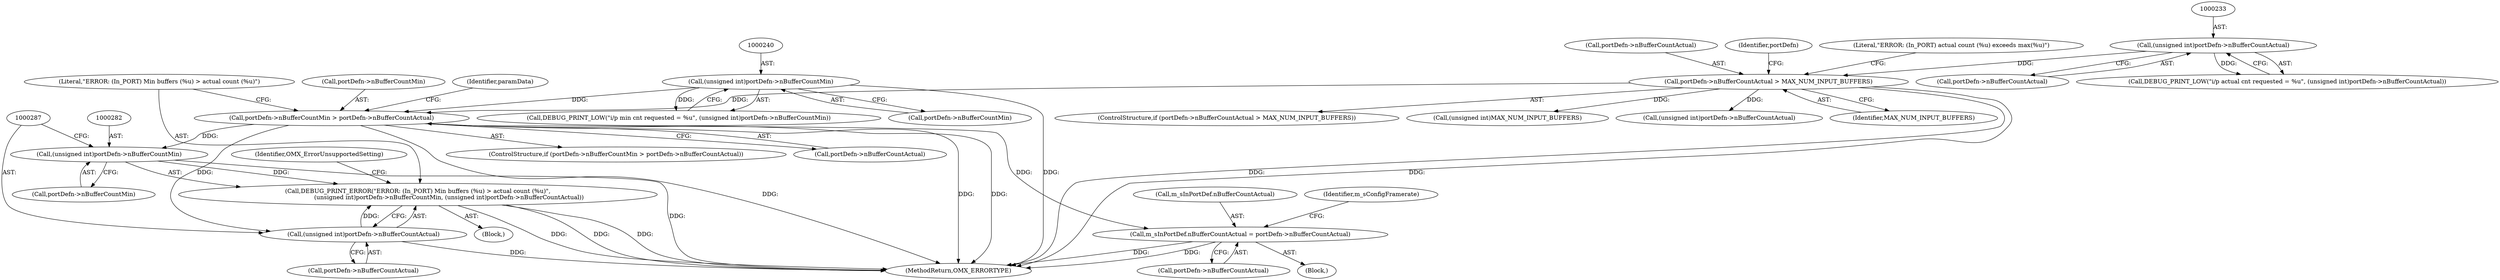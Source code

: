 digraph "0_Android_89913d7df36dbeb458ce165856bd6505a2ec647d_2@pointer" {
"1000271" [label="(Call,portDefn->nBufferCountMin > portDefn->nBufferCountActual)"];
"1000239" [label="(Call,(unsigned int)portDefn->nBufferCountMin)"];
"1000252" [label="(Call,portDefn->nBufferCountActual > MAX_NUM_INPUT_BUFFERS)"];
"1000232" [label="(Call,(unsigned int)portDefn->nBufferCountActual)"];
"1000281" [label="(Call,(unsigned int)portDefn->nBufferCountMin)"];
"1000279" [label="(Call,DEBUG_PRINT_ERROR(\"ERROR: (In_PORT) Min buffers (%u) > actual count (%u)\",\n                                 (unsigned int)portDefn->nBufferCountMin, (unsigned int)portDefn->nBufferCountActual))"];
"1000286" [label="(Call,(unsigned int)portDefn->nBufferCountActual)"];
"1000409" [label="(Call,m_sInPortDef.nBufferCountActual = portDefn->nBufferCountActual)"];
"1000251" [label="(ControlStructure,if (portDefn->nBufferCountActual > MAX_NUM_INPUT_BUFFERS))"];
"1000270" [label="(ControlStructure,if (portDefn->nBufferCountMin > portDefn->nBufferCountActual))"];
"1000271" [label="(Call,portDefn->nBufferCountMin > portDefn->nBufferCountActual)"];
"1000237" [label="(Call,DEBUG_PRINT_LOW(\"i/p min cnt requested = %u\", (unsigned int)portDefn->nBufferCountMin))"];
"1000273" [label="(Identifier,portDefn)"];
"1000265" [label="(Call,(unsigned int)MAX_NUM_INPUT_BUFFERS)"];
"1000260" [label="(Call,(unsigned int)portDefn->nBufferCountActual)"];
"1000278" [label="(Block,)"];
"1000279" [label="(Call,DEBUG_PRINT_ERROR(\"ERROR: (In_PORT) Min buffers (%u) > actual count (%u)\",\n                                 (unsigned int)portDefn->nBufferCountMin, (unsigned int)portDefn->nBufferCountActual))"];
"1000288" [label="(Call,portDefn->nBufferCountActual)"];
"1000283" [label="(Call,portDefn->nBufferCountMin)"];
"1000296" [label="(Identifier,paramData)"];
"1000230" [label="(Call,DEBUG_PRINT_LOW(\"i/p actual cnt requested = %u\", (unsigned int)portDefn->nBufferCountActual))"];
"1000413" [label="(Call,portDefn->nBufferCountActual)"];
"1000409" [label="(Call,m_sInPortDef.nBufferCountActual = portDefn->nBufferCountActual)"];
"1000256" [label="(Identifier,MAX_NUM_INPUT_BUFFERS)"];
"1000275" [label="(Call,portDefn->nBufferCountActual)"];
"1000286" [label="(Call,(unsigned int)portDefn->nBufferCountActual)"];
"1000272" [label="(Call,portDefn->nBufferCountMin)"];
"1000259" [label="(Literal,\"ERROR: (In_PORT) actual count (%u) exceeds max(%u)\")"];
"1000280" [label="(Literal,\"ERROR: (In_PORT) Min buffers (%u) > actual count (%u)\")"];
"1000253" [label="(Call,portDefn->nBufferCountActual)"];
"1000281" [label="(Call,(unsigned int)portDefn->nBufferCountMin)"];
"1002951" [label="(MethodReturn,OMX_ERRORTYPE)"];
"1000241" [label="(Call,portDefn->nBufferCountMin)"];
"1000234" [label="(Call,portDefn->nBufferCountActual)"];
"1000292" [label="(Identifier,OMX_ErrorUnsupportedSetting)"];
"1000410" [label="(Call,m_sInPortDef.nBufferCountActual)"];
"1000556" [label="(Identifier,m_sConfigFramerate)"];
"1000239" [label="(Call,(unsigned int)portDefn->nBufferCountMin)"];
"1000206" [label="(Block,)"];
"1000232" [label="(Call,(unsigned int)portDefn->nBufferCountActual)"];
"1000252" [label="(Call,portDefn->nBufferCountActual > MAX_NUM_INPUT_BUFFERS)"];
"1000271" -> "1000270"  [label="AST: "];
"1000271" -> "1000275"  [label="CFG: "];
"1000272" -> "1000271"  [label="AST: "];
"1000275" -> "1000271"  [label="AST: "];
"1000280" -> "1000271"  [label="CFG: "];
"1000296" -> "1000271"  [label="CFG: "];
"1000271" -> "1002951"  [label="DDG: "];
"1000271" -> "1002951"  [label="DDG: "];
"1000271" -> "1002951"  [label="DDG: "];
"1000239" -> "1000271"  [label="DDG: "];
"1000252" -> "1000271"  [label="DDG: "];
"1000271" -> "1000281"  [label="DDG: "];
"1000271" -> "1000286"  [label="DDG: "];
"1000271" -> "1000409"  [label="DDG: "];
"1000239" -> "1000237"  [label="AST: "];
"1000239" -> "1000241"  [label="CFG: "];
"1000240" -> "1000239"  [label="AST: "];
"1000241" -> "1000239"  [label="AST: "];
"1000237" -> "1000239"  [label="CFG: "];
"1000239" -> "1002951"  [label="DDG: "];
"1000239" -> "1000237"  [label="DDG: "];
"1000252" -> "1000251"  [label="AST: "];
"1000252" -> "1000256"  [label="CFG: "];
"1000253" -> "1000252"  [label="AST: "];
"1000256" -> "1000252"  [label="AST: "];
"1000259" -> "1000252"  [label="CFG: "];
"1000273" -> "1000252"  [label="CFG: "];
"1000252" -> "1002951"  [label="DDG: "];
"1000252" -> "1002951"  [label="DDG: "];
"1000232" -> "1000252"  [label="DDG: "];
"1000252" -> "1000260"  [label="DDG: "];
"1000252" -> "1000265"  [label="DDG: "];
"1000232" -> "1000230"  [label="AST: "];
"1000232" -> "1000234"  [label="CFG: "];
"1000233" -> "1000232"  [label="AST: "];
"1000234" -> "1000232"  [label="AST: "];
"1000230" -> "1000232"  [label="CFG: "];
"1000232" -> "1000230"  [label="DDG: "];
"1000281" -> "1000279"  [label="AST: "];
"1000281" -> "1000283"  [label="CFG: "];
"1000282" -> "1000281"  [label="AST: "];
"1000283" -> "1000281"  [label="AST: "];
"1000287" -> "1000281"  [label="CFG: "];
"1000281" -> "1002951"  [label="DDG: "];
"1000281" -> "1000279"  [label="DDG: "];
"1000279" -> "1000278"  [label="AST: "];
"1000279" -> "1000286"  [label="CFG: "];
"1000280" -> "1000279"  [label="AST: "];
"1000286" -> "1000279"  [label="AST: "];
"1000292" -> "1000279"  [label="CFG: "];
"1000279" -> "1002951"  [label="DDG: "];
"1000279" -> "1002951"  [label="DDG: "];
"1000279" -> "1002951"  [label="DDG: "];
"1000286" -> "1000279"  [label="DDG: "];
"1000286" -> "1000288"  [label="CFG: "];
"1000287" -> "1000286"  [label="AST: "];
"1000288" -> "1000286"  [label="AST: "];
"1000286" -> "1002951"  [label="DDG: "];
"1000409" -> "1000206"  [label="AST: "];
"1000409" -> "1000413"  [label="CFG: "];
"1000410" -> "1000409"  [label="AST: "];
"1000413" -> "1000409"  [label="AST: "];
"1000556" -> "1000409"  [label="CFG: "];
"1000409" -> "1002951"  [label="DDG: "];
"1000409" -> "1002951"  [label="DDG: "];
}
